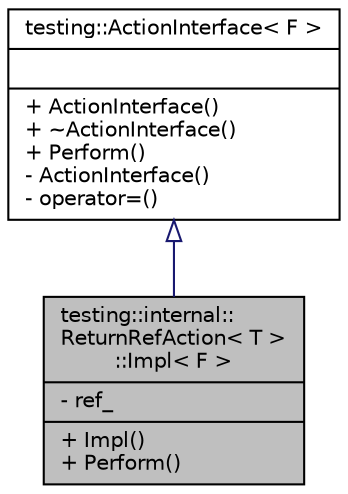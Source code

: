 digraph "testing::internal::ReturnRefAction&lt; T &gt;::Impl&lt; F &gt;"
{
 // LATEX_PDF_SIZE
  bgcolor="transparent";
  edge [fontname="Helvetica",fontsize="10",labelfontname="Helvetica",labelfontsize="10"];
  node [fontname="Helvetica",fontsize="10",shape=record];
  Node1 [label="{testing::internal::\lReturnRefAction\< T \>\l::Impl\< F \>\n|- ref_\l|+ Impl()\l+ Perform()\l}",height=0.2,width=0.4,color="black", fillcolor="grey75", style="filled", fontcolor="black",tooltip=" "];
  Node2 -> Node1 [dir="back",color="midnightblue",fontsize="10",style="solid",arrowtail="onormal",fontname="Helvetica"];
  Node2 [label="{testing::ActionInterface\< F \>\n||+ ActionInterface()\l+ ~ActionInterface()\l+ Perform()\l- ActionInterface()\l- operator=()\l}",height=0.2,width=0.4,color="black",URL="$classtesting_1_1ActionInterface.html",tooltip=" "];
}
